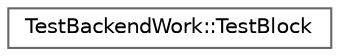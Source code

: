 digraph "类继承关系图"
{
 // LATEX_PDF_SIZE
  bgcolor="transparent";
  edge [fontname=Helvetica,fontsize=10,labelfontname=Helvetica,labelfontsize=10];
  node [fontname=Helvetica,fontsize=10,shape=box,height=0.2,width=0.4];
  rankdir="LR";
  Node0 [id="Node000000",label="TestBackendWork::TestBlock",height=0.2,width=0.4,color="grey40", fillcolor="white", style="filled",URL="$struct_test_backend_work_1_1_test_block.html",tooltip=" "];
}
